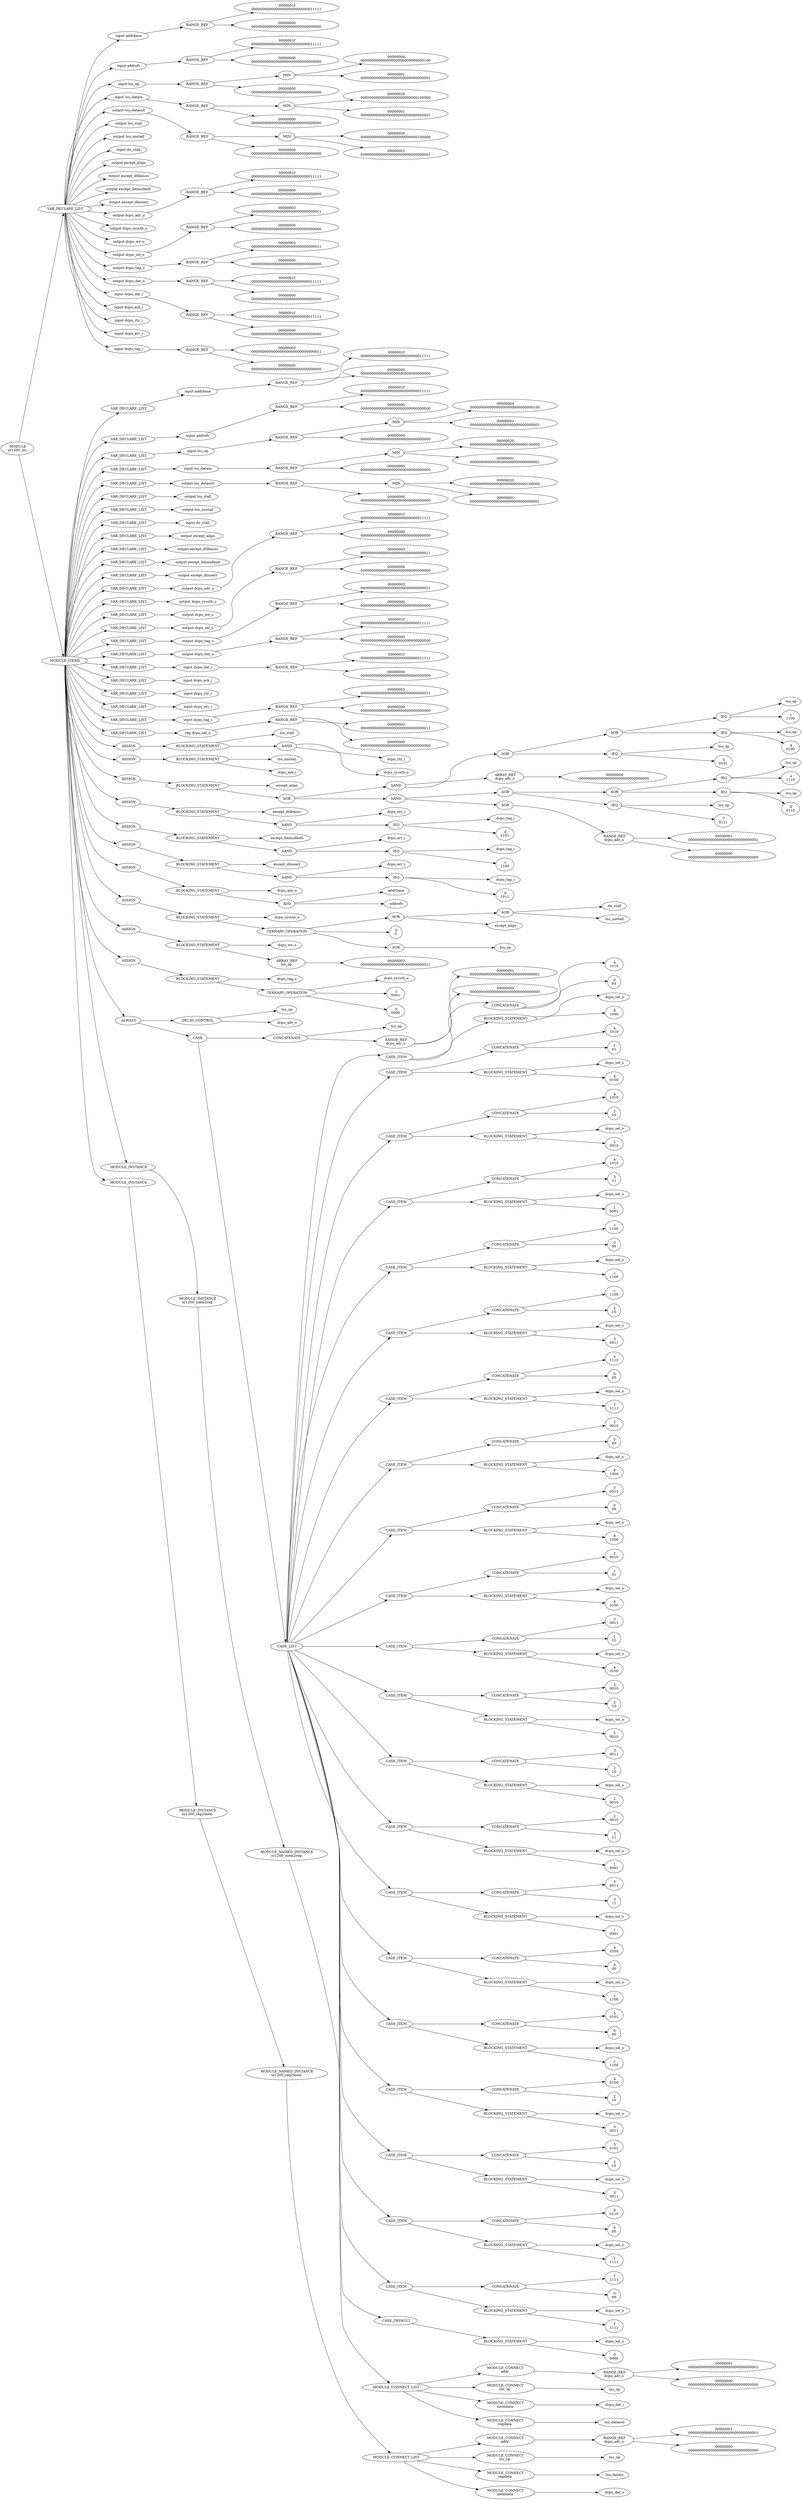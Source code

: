 digraph G {	
rankdir=LR;	
ranksep=.25;
	0 [label=< MODULE<br/>or1200_lsu>];
	1 [label=< VAR_DECLARE_LIST>];
	0 -> 1;
	2 [label=< input addrbase>];
	1 -> 2;
	3 [label=<RANGE_REF>];
	2 -> 3;
	4 [label=< 0000001f<br/>00000000000000000000000000011111>];
	3 -> 4;
	5 [label=< 00000000<br/>00000000000000000000000000000000>];
	3 -> 5;
	6 [label=< input addrofs>];
	1 -> 6;
	7 [label=<RANGE_REF>];
	6 -> 7;
	8 [label=< 0000001f<br/>00000000000000000000000000011111>];
	7 -> 8;
	9 [label=< 00000000<br/>00000000000000000000000000000000>];
	7 -> 9;
	10 [label=< input lsu_op>];
	1 -> 10;
	11 [label=<RANGE_REF>];
	10 -> 11;
	12 [label=< MIN>];
	11 -> 12;
	13 [label=< 00000004<br/>00000000000000000000000000000100>];
	12 -> 13;
	14 [label=< 00000001<br/>00000000000000000000000000000001>];
	12 -> 14;
	15 [label=< 00000000<br/>00000000000000000000000000000000>];
	11 -> 15;
	16 [label=< input lsu_datain>];
	1 -> 16;
	17 [label=<RANGE_REF>];
	16 -> 17;
	18 [label=< MIN>];
	17 -> 18;
	19 [label=< 00000020<br/>00000000000000000000000000100000>];
	18 -> 19;
	20 [label=< 00000001<br/>00000000000000000000000000000001>];
	18 -> 20;
	21 [label=< 00000000<br/>00000000000000000000000000000000>];
	17 -> 21;
	22 [label=< output lsu_dataout>];
	1 -> 22;
	23 [label=<RANGE_REF>];
	22 -> 23;
	24 [label=< MIN>];
	23 -> 24;
	25 [label=< 00000020<br/>00000000000000000000000000100000>];
	24 -> 25;
	26 [label=< 00000001<br/>00000000000000000000000000000001>];
	24 -> 26;
	27 [label=< 00000000<br/>00000000000000000000000000000000>];
	23 -> 27;
	28 [label=< output lsu_stall>];
	1 -> 28;
	29 [label=< output lsu_unstall>];
	1 -> 29;
	30 [label=< input du_stall>];
	1 -> 30;
	31 [label=< output except_align>];
	1 -> 31;
	32 [label=< output except_dtlbmiss>];
	1 -> 32;
	33 [label=< output except_dmmufault>];
	1 -> 33;
	34 [label=< output except_dbuserr>];
	1 -> 34;
	35 [label=< output dcpu_adr_o>];
	1 -> 35;
	36 [label=<RANGE_REF>];
	35 -> 36;
	37 [label=< 0000001f<br/>00000000000000000000000000011111>];
	36 -> 37;
	38 [label=< 00000000<br/>00000000000000000000000000000000>];
	36 -> 38;
	39 [label=< output dcpu_cycstb_o>];
	1 -> 39;
	40 [label=< output dcpu_we_o>];
	1 -> 40;
	41 [label=< output dcpu_sel_o>];
	1 -> 41;
	42 [label=<RANGE_REF>];
	41 -> 42;
	43 [label=< 00000003<br/>00000000000000000000000000000011>];
	42 -> 43;
	44 [label=< 00000000<br/>00000000000000000000000000000000>];
	42 -> 44;
	45 [label=< output dcpu_tag_o>];
	1 -> 45;
	46 [label=<RANGE_REF>];
	45 -> 46;
	47 [label=< 00000003<br/>00000000000000000000000000000011>];
	46 -> 47;
	48 [label=< 00000000<br/>00000000000000000000000000000000>];
	46 -> 48;
	49 [label=< output dcpu_dat_o>];
	1 -> 49;
	50 [label=<RANGE_REF>];
	49 -> 50;
	51 [label=< 0000001f<br/>00000000000000000000000000011111>];
	50 -> 51;
	52 [label=< 00000000<br/>00000000000000000000000000000000>];
	50 -> 52;
	53 [label=< input dcpu_dat_i>];
	1 -> 53;
	54 [label=<RANGE_REF>];
	53 -> 54;
	55 [label=< 0000001f<br/>00000000000000000000000000011111>];
	54 -> 55;
	56 [label=< 00000000<br/>00000000000000000000000000000000>];
	54 -> 56;
	57 [label=< input dcpu_ack_i>];
	1 -> 57;
	58 [label=< input dcpu_rty_i>];
	1 -> 58;
	59 [label=< input dcpu_err_i>];
	1 -> 59;
	60 [label=< input dcpu_tag_i>];
	1 -> 60;
	61 [label=<RANGE_REF>];
	60 -> 61;
	62 [label=< 00000003<br/>00000000000000000000000000000011>];
	61 -> 62;
	63 [label=< 00000000<br/>00000000000000000000000000000000>];
	61 -> 63;
	64 [label=< MODULE_ITEMS>];
	0 -> 64;
	65 [label=< VAR_DECLARE_LIST>];
	64 -> 65;
	66 [label=< input addrbase>];
	65 -> 66;
	67 [label=<RANGE_REF>];
	66 -> 67;
	68 [label=< 0000001f<br/>00000000000000000000000000011111>];
	67 -> 68;
	69 [label=< 00000000<br/>00000000000000000000000000000000>];
	67 -> 69;
	70 [label=< VAR_DECLARE_LIST>];
	64 -> 70;
	71 [label=< input addrofs>];
	70 -> 71;
	72 [label=<RANGE_REF>];
	71 -> 72;
	73 [label=< 0000001f<br/>00000000000000000000000000011111>];
	72 -> 73;
	74 [label=< 00000000<br/>00000000000000000000000000000000>];
	72 -> 74;
	75 [label=< VAR_DECLARE_LIST>];
	64 -> 75;
	76 [label=< input lsu_op>];
	75 -> 76;
	77 [label=<RANGE_REF>];
	76 -> 77;
	78 [label=< MIN>];
	77 -> 78;
	79 [label=< 00000004<br/>00000000000000000000000000000100>];
	78 -> 79;
	80 [label=< 00000001<br/>00000000000000000000000000000001>];
	78 -> 80;
	81 [label=< 00000000<br/>00000000000000000000000000000000>];
	77 -> 81;
	82 [label=< VAR_DECLARE_LIST>];
	64 -> 82;
	83 [label=< input lsu_datain>];
	82 -> 83;
	84 [label=<RANGE_REF>];
	83 -> 84;
	85 [label=< MIN>];
	84 -> 85;
	86 [label=< 00000020<br/>00000000000000000000000000100000>];
	85 -> 86;
	87 [label=< 00000001<br/>00000000000000000000000000000001>];
	85 -> 87;
	88 [label=< 00000000<br/>00000000000000000000000000000000>];
	84 -> 88;
	89 [label=< VAR_DECLARE_LIST>];
	64 -> 89;
	90 [label=< output lsu_dataout>];
	89 -> 90;
	91 [label=<RANGE_REF>];
	90 -> 91;
	92 [label=< MIN>];
	91 -> 92;
	93 [label=< 00000020<br/>00000000000000000000000000100000>];
	92 -> 93;
	94 [label=< 00000001<br/>00000000000000000000000000000001>];
	92 -> 94;
	95 [label=< 00000000<br/>00000000000000000000000000000000>];
	91 -> 95;
	96 [label=< VAR_DECLARE_LIST>];
	64 -> 96;
	97 [label=< output lsu_stall>];
	96 -> 97;
	98 [label=< VAR_DECLARE_LIST>];
	64 -> 98;
	99 [label=< output lsu_unstall>];
	98 -> 99;
	100 [label=< VAR_DECLARE_LIST>];
	64 -> 100;
	101 [label=< input du_stall>];
	100 -> 101;
	102 [label=< VAR_DECLARE_LIST>];
	64 -> 102;
	103 [label=< output except_align>];
	102 -> 103;
	104 [label=< VAR_DECLARE_LIST>];
	64 -> 104;
	105 [label=< output except_dtlbmiss>];
	104 -> 105;
	106 [label=< VAR_DECLARE_LIST>];
	64 -> 106;
	107 [label=< output except_dmmufault>];
	106 -> 107;
	108 [label=< VAR_DECLARE_LIST>];
	64 -> 108;
	109 [label=< output except_dbuserr>];
	108 -> 109;
	110 [label=< VAR_DECLARE_LIST>];
	64 -> 110;
	111 [label=< output dcpu_adr_o>];
	110 -> 111;
	112 [label=<RANGE_REF>];
	111 -> 112;
	113 [label=< 0000001f<br/>00000000000000000000000000011111>];
	112 -> 113;
	114 [label=< 00000000<br/>00000000000000000000000000000000>];
	112 -> 114;
	115 [label=< VAR_DECLARE_LIST>];
	64 -> 115;
	116 [label=< output dcpu_cycstb_o>];
	115 -> 116;
	117 [label=< VAR_DECLARE_LIST>];
	64 -> 117;
	118 [label=< output dcpu_we_o>];
	117 -> 118;
	119 [label=< VAR_DECLARE_LIST>];
	64 -> 119;
	120 [label=< output dcpu_sel_o>];
	119 -> 120;
	121 [label=<RANGE_REF>];
	120 -> 121;
	122 [label=< 00000003<br/>00000000000000000000000000000011>];
	121 -> 122;
	123 [label=< 00000000<br/>00000000000000000000000000000000>];
	121 -> 123;
	124 [label=< VAR_DECLARE_LIST>];
	64 -> 124;
	125 [label=< output dcpu_tag_o>];
	124 -> 125;
	126 [label=<RANGE_REF>];
	125 -> 126;
	127 [label=< 00000003<br/>00000000000000000000000000000011>];
	126 -> 127;
	128 [label=< 00000000<br/>00000000000000000000000000000000>];
	126 -> 128;
	129 [label=< VAR_DECLARE_LIST>];
	64 -> 129;
	130 [label=< output dcpu_dat_o>];
	129 -> 130;
	131 [label=<RANGE_REF>];
	130 -> 131;
	132 [label=< 0000001f<br/>00000000000000000000000000011111>];
	131 -> 132;
	133 [label=< 00000000<br/>00000000000000000000000000000000>];
	131 -> 133;
	134 [label=< VAR_DECLARE_LIST>];
	64 -> 134;
	135 [label=< input dcpu_dat_i>];
	134 -> 135;
	136 [label=<RANGE_REF>];
	135 -> 136;
	137 [label=< 0000001f<br/>00000000000000000000000000011111>];
	136 -> 137;
	138 [label=< 00000000<br/>00000000000000000000000000000000>];
	136 -> 138;
	139 [label=< VAR_DECLARE_LIST>];
	64 -> 139;
	140 [label=< input dcpu_ack_i>];
	139 -> 140;
	141 [label=< VAR_DECLARE_LIST>];
	64 -> 141;
	142 [label=< input dcpu_rty_i>];
	141 -> 142;
	143 [label=< VAR_DECLARE_LIST>];
	64 -> 143;
	144 [label=< input dcpu_err_i>];
	143 -> 144;
	145 [label=< VAR_DECLARE_LIST>];
	64 -> 145;
	146 [label=< input dcpu_tag_i>];
	145 -> 146;
	147 [label=<RANGE_REF>];
	146 -> 147;
	148 [label=< 00000003<br/>00000000000000000000000000000011>];
	147 -> 148;
	149 [label=< 00000000<br/>00000000000000000000000000000000>];
	147 -> 149;
	150 [label=< VAR_DECLARE_LIST>];
	64 -> 150;
	151 [label=< reg dcpu_sel_o>];
	150 -> 151;
	152 [label=<RANGE_REF>];
	151 -> 152;
	153 [label=< 00000003<br/>00000000000000000000000000000011>];
	152 -> 153;
	154 [label=< 00000000<br/>00000000000000000000000000000000>];
	152 -> 154;
	155 [label=< ASSIGN>];
	64 -> 155;
	156 [label=< BLOCKING_STATEMENT>];
	155 -> 156;
	157 [label=< lsu_stall>];
	156 -> 157;
	158 [label=< bAND>];
	156 -> 158;
	159 [label=< dcpu_rty_i>];
	158 -> 159;
	160 [label=< dcpu_cycstb_o>];
	158 -> 160;
	161 [label=< ASSIGN>];
	64 -> 161;
	162 [label=< BLOCKING_STATEMENT>];
	161 -> 162;
	163 [label=< lsu_unstall>];
	162 -> 163;
	164 [label=< dcpu_ack_i>];
	162 -> 164;
	165 [label=< ASSIGN>];
	64 -> 165;
	166 [label=< BLOCKING_STATEMENT>];
	165 -> 166;
	167 [label=< except_align>];
	166 -> 167;
	168 [label=< bOR>];
	166 -> 168;
	169 [label=< bAND>];
	168 -> 169;
	170 [label=< bOR>];
	169 -> 170;
	171 [label=< bOR>];
	170 -> 171;
	172 [label=< lEQ>];
	171 -> 172;
	173 [label=< lsu_op>];
	172 -> 173;
	174 [label=< c<br/>1100>];
	172 -> 174;
	175 [label=< lEQ>];
	171 -> 175;
	176 [label=< lsu_op>];
	175 -> 176;
	177 [label=< 4<br/>0100>];
	175 -> 177;
	178 [label=< lEQ>];
	170 -> 178;
	179 [label=< lsu_op>];
	178 -> 179;
	180 [label=< 5<br/>0101>];
	178 -> 180;
	181 [label=< ARRAY_REF<br/>dcpu_adr_o>];
	169 -> 181;
	182 [label=< 00000000<br/>00000000000000000000000000000000>];
	181 -> 182;
	183 [label=< bAND>];
	168 -> 183;
	184 [label=< bOR>];
	183 -> 184;
	185 [label=< bOR>];
	184 -> 185;
	186 [label=< lEQ>];
	185 -> 186;
	187 [label=< lsu_op>];
	186 -> 187;
	188 [label=< e<br/>1110>];
	186 -> 188;
	189 [label=< lEQ>];
	185 -> 189;
	190 [label=< lsu_op>];
	189 -> 190;
	191 [label=< 6<br/>0110>];
	189 -> 191;
	192 [label=< lEQ>];
	184 -> 192;
	193 [label=< lsu_op>];
	192 -> 193;
	194 [label=< 7<br/>0111>];
	192 -> 194;
	195 [label=< bOR>];
	183 -> 195;
	196 [label=< RANGE_REF<br/>dcpu_adr_o>];
	195 -> 196;
	197 [label=< 00000001<br/>00000000000000000000000000000001>];
	196 -> 197;
	198 [label=< 00000000<br/>00000000000000000000000000000000>];
	196 -> 198;
	199 [label=< ASSIGN>];
	64 -> 199;
	200 [label=< BLOCKING_STATEMENT>];
	199 -> 200;
	201 [label=< except_dtlbmiss>];
	200 -> 201;
	202 [label=< bAND>];
	200 -> 202;
	203 [label=< dcpu_err_i>];
	202 -> 203;
	204 [label=< lEQ>];
	202 -> 204;
	205 [label=< dcpu_tag_i>];
	204 -> 205;
	206 [label=< d<br/>1101>];
	204 -> 206;
	207 [label=< ASSIGN>];
	64 -> 207;
	208 [label=< BLOCKING_STATEMENT>];
	207 -> 208;
	209 [label=< except_dmmufault>];
	208 -> 209;
	210 [label=< bAND>];
	208 -> 210;
	211 [label=< dcpu_err_i>];
	210 -> 211;
	212 [label=< lEQ>];
	210 -> 212;
	213 [label=< dcpu_tag_i>];
	212 -> 213;
	214 [label=< c<br/>1100>];
	212 -> 214;
	215 [label=< ASSIGN>];
	64 -> 215;
	216 [label=< BLOCKING_STATEMENT>];
	215 -> 216;
	217 [label=< except_dbuserr>];
	216 -> 217;
	218 [label=< bAND>];
	216 -> 218;
	219 [label=< dcpu_err_i>];
	218 -> 219;
	220 [label=< lEQ>];
	218 -> 220;
	221 [label=< dcpu_tag_i>];
	220 -> 221;
	222 [label=< b<br/>1011>];
	220 -> 222;
	223 [label=< ASSIGN>];
	64 -> 223;
	224 [label=< BLOCKING_STATEMENT>];
	223 -> 224;
	225 [label=< dcpu_adr_o>];
	224 -> 225;
	226 [label=< ADD>];
	224 -> 226;
	227 [label=< addrbase>];
	226 -> 227;
	228 [label=< addrofs>];
	226 -> 228;
	229 [label=< ASSIGN>];
	64 -> 229;
	230 [label=< BLOCKING_STATEMENT>];
	229 -> 230;
	231 [label=< dcpu_cycstb_o>];
	230 -> 231;
	232 [label=< TERNARY_OPERATION>];
	230 -> 232;
	233 [label=< bOR>];
	232 -> 233;
	234 [label=< bOR>];
	233 -> 234;
	235 [label=< du_stall>];
	234 -> 235;
	236 [label=< lsu_unstall>];
	234 -> 236;
	237 [label=< except_align>];
	233 -> 237;
	238 [label=< 0<br/>0>];
	232 -> 238;
	239 [label=< bOR>];
	232 -> 239;
	240 [label=< lsu_op>];
	239 -> 240;
	241 [label=< ASSIGN>];
	64 -> 241;
	242 [label=< BLOCKING_STATEMENT>];
	241 -> 242;
	243 [label=< dcpu_we_o>];
	242 -> 243;
	244 [label=< ARRAY_REF<br/>lsu_op>];
	242 -> 244;
	245 [label=< 00000003<br/>00000000000000000000000000000011>];
	244 -> 245;
	246 [label=< ASSIGN>];
	64 -> 246;
	247 [label=< BLOCKING_STATEMENT>];
	246 -> 247;
	248 [label=< dcpu_tag_o>];
	247 -> 248;
	249 [label=< TERNARY_OPERATION>];
	247 -> 249;
	250 [label=< dcpu_cycstb_o>];
	249 -> 250;
	251 [label=< 1<br/>0001>];
	249 -> 251;
	252 [label=< 0<br/>0000>];
	249 -> 252;
	253 [label=< ALWAYS>];
	64 -> 253;
	254 [label=< DELAY_CONTROL>];
	253 -> 254;
	255 [label=< lsu_op>];
	254 -> 255;
	256 [label=< dcpu_adr_o>];
	254 -> 256;
	257 [label=< CASE>];
	253 -> 257;
	258 [label=< CONCATENATE>];
	257 -> 258;
	259 [label=< lsu_op>];
	258 -> 259;
	260 [label=< RANGE_REF<br/>dcpu_adr_o>];
	258 -> 260;
	261 [label=< 00000001<br/>00000000000000000000000000000001>];
	260 -> 261;
	262 [label=< 00000000<br/>00000000000000000000000000000000>];
	260 -> 262;
	263 [label=< CASE_LIST>];
	257 -> 263;
	264 [label=< CASE_ITEM>];
	263 -> 264;
	265 [label=< CONCATENATE>];
	264 -> 265;
	266 [label=< a<br/>1010>];
	265 -> 266;
	267 [label=< 0<br/>00>];
	265 -> 267;
	268 [label=< BLOCKING_STATEMENT>];
	264 -> 268;
	269 [label=< dcpu_sel_o>];
	268 -> 269;
	270 [label=< 8<br/>1000>];
	268 -> 270;
	271 [label=< CASE_ITEM>];
	263 -> 271;
	272 [label=< CONCATENATE>];
	271 -> 272;
	273 [label=< a<br/>1010>];
	272 -> 273;
	274 [label=< 1<br/>01>];
	272 -> 274;
	275 [label=< BLOCKING_STATEMENT>];
	271 -> 275;
	276 [label=< dcpu_sel_o>];
	275 -> 276;
	277 [label=< 4<br/>0100>];
	275 -> 277;
	278 [label=< CASE_ITEM>];
	263 -> 278;
	279 [label=< CONCATENATE>];
	278 -> 279;
	280 [label=< a<br/>1010>];
	279 -> 280;
	281 [label=< 2<br/>10>];
	279 -> 281;
	282 [label=< BLOCKING_STATEMENT>];
	278 -> 282;
	283 [label=< dcpu_sel_o>];
	282 -> 283;
	284 [label=< 2<br/>0010>];
	282 -> 284;
	285 [label=< CASE_ITEM>];
	263 -> 285;
	286 [label=< CONCATENATE>];
	285 -> 286;
	287 [label=< a<br/>1010>];
	286 -> 287;
	288 [label=< 3<br/>11>];
	286 -> 288;
	289 [label=< BLOCKING_STATEMENT>];
	285 -> 289;
	290 [label=< dcpu_sel_o>];
	289 -> 290;
	291 [label=< 1<br/>0001>];
	289 -> 291;
	292 [label=< CASE_ITEM>];
	263 -> 292;
	293 [label=< CONCATENATE>];
	292 -> 293;
	294 [label=< c<br/>1100>];
	293 -> 294;
	295 [label=< 0<br/>00>];
	293 -> 295;
	296 [label=< BLOCKING_STATEMENT>];
	292 -> 296;
	297 [label=< dcpu_sel_o>];
	296 -> 297;
	298 [label=< c<br/>1100>];
	296 -> 298;
	299 [label=< CASE_ITEM>];
	263 -> 299;
	300 [label=< CONCATENATE>];
	299 -> 300;
	301 [label=< c<br/>1100>];
	300 -> 301;
	302 [label=< 2<br/>10>];
	300 -> 302;
	303 [label=< BLOCKING_STATEMENT>];
	299 -> 303;
	304 [label=< dcpu_sel_o>];
	303 -> 304;
	305 [label=< 3<br/>0011>];
	303 -> 305;
	306 [label=< CASE_ITEM>];
	263 -> 306;
	307 [label=< CONCATENATE>];
	306 -> 307;
	308 [label=< e<br/>1110>];
	307 -> 308;
	309 [label=< 0<br/>00>];
	307 -> 309;
	310 [label=< BLOCKING_STATEMENT>];
	306 -> 310;
	311 [label=< dcpu_sel_o>];
	310 -> 311;
	312 [label=< f<br/>1111>];
	310 -> 312;
	313 [label=< CASE_ITEM>];
	263 -> 313;
	314 [label=< CONCATENATE>];
	313 -> 314;
	315 [label=< 2<br/>0010>];
	314 -> 315;
	316 [label=< 0<br/>00>];
	314 -> 316;
	317 [label=< BLOCKING_STATEMENT>];
	313 -> 317;
	318 [label=< dcpu_sel_o>];
	317 -> 318;
	319 [label=< 8<br/>1000>];
	317 -> 319;
	320 [label=< CASE_ITEM>];
	263 -> 320;
	321 [label=< CONCATENATE>];
	320 -> 321;
	322 [label=< 3<br/>0011>];
	321 -> 322;
	323 [label=< 0<br/>00>];
	321 -> 323;
	324 [label=< BLOCKING_STATEMENT>];
	320 -> 324;
	325 [label=< dcpu_sel_o>];
	324 -> 325;
	326 [label=< 8<br/>1000>];
	324 -> 326;
	327 [label=< CASE_ITEM>];
	263 -> 327;
	328 [label=< CONCATENATE>];
	327 -> 328;
	329 [label=< 2<br/>0010>];
	328 -> 329;
	330 [label=< 1<br/>01>];
	328 -> 330;
	331 [label=< BLOCKING_STATEMENT>];
	327 -> 331;
	332 [label=< dcpu_sel_o>];
	331 -> 332;
	333 [label=< 4<br/>0100>];
	331 -> 333;
	334 [label=< CASE_ITEM>];
	263 -> 334;
	335 [label=< CONCATENATE>];
	334 -> 335;
	336 [label=< 3<br/>0011>];
	335 -> 336;
	337 [label=< 1<br/>01>];
	335 -> 337;
	338 [label=< BLOCKING_STATEMENT>];
	334 -> 338;
	339 [label=< dcpu_sel_o>];
	338 -> 339;
	340 [label=< 4<br/>0100>];
	338 -> 340;
	341 [label=< CASE_ITEM>];
	263 -> 341;
	342 [label=< CONCATENATE>];
	341 -> 342;
	343 [label=< 2<br/>0010>];
	342 -> 343;
	344 [label=< 2<br/>10>];
	342 -> 344;
	345 [label=< BLOCKING_STATEMENT>];
	341 -> 345;
	346 [label=< dcpu_sel_o>];
	345 -> 346;
	347 [label=< 2<br/>0010>];
	345 -> 347;
	348 [label=< CASE_ITEM>];
	263 -> 348;
	349 [label=< CONCATENATE>];
	348 -> 349;
	350 [label=< 3<br/>0011>];
	349 -> 350;
	351 [label=< 2<br/>10>];
	349 -> 351;
	352 [label=< BLOCKING_STATEMENT>];
	348 -> 352;
	353 [label=< dcpu_sel_o>];
	352 -> 353;
	354 [label=< 2<br/>0010>];
	352 -> 354;
	355 [label=< CASE_ITEM>];
	263 -> 355;
	356 [label=< CONCATENATE>];
	355 -> 356;
	357 [label=< 2<br/>0010>];
	356 -> 357;
	358 [label=< 3<br/>11>];
	356 -> 358;
	359 [label=< BLOCKING_STATEMENT>];
	355 -> 359;
	360 [label=< dcpu_sel_o>];
	359 -> 360;
	361 [label=< 1<br/>0001>];
	359 -> 361;
	362 [label=< CASE_ITEM>];
	263 -> 362;
	363 [label=< CONCATENATE>];
	362 -> 363;
	364 [label=< 3<br/>0011>];
	363 -> 364;
	365 [label=< 3<br/>11>];
	363 -> 365;
	366 [label=< BLOCKING_STATEMENT>];
	362 -> 366;
	367 [label=< dcpu_sel_o>];
	366 -> 367;
	368 [label=< 1<br/>0001>];
	366 -> 368;
	369 [label=< CASE_ITEM>];
	263 -> 369;
	370 [label=< CONCATENATE>];
	369 -> 370;
	371 [label=< 4<br/>0100>];
	370 -> 371;
	372 [label=< 0<br/>00>];
	370 -> 372;
	373 [label=< BLOCKING_STATEMENT>];
	369 -> 373;
	374 [label=< dcpu_sel_o>];
	373 -> 374;
	375 [label=< c<br/>1100>];
	373 -> 375;
	376 [label=< CASE_ITEM>];
	263 -> 376;
	377 [label=< CONCATENATE>];
	376 -> 377;
	378 [label=< 5<br/>0101>];
	377 -> 378;
	379 [label=< 0<br/>00>];
	377 -> 379;
	380 [label=< BLOCKING_STATEMENT>];
	376 -> 380;
	381 [label=< dcpu_sel_o>];
	380 -> 381;
	382 [label=< c<br/>1100>];
	380 -> 382;
	383 [label=< CASE_ITEM>];
	263 -> 383;
	384 [label=< CONCATENATE>];
	383 -> 384;
	385 [label=< 4<br/>0100>];
	384 -> 385;
	386 [label=< 2<br/>10>];
	384 -> 386;
	387 [label=< BLOCKING_STATEMENT>];
	383 -> 387;
	388 [label=< dcpu_sel_o>];
	387 -> 388;
	389 [label=< 3<br/>0011>];
	387 -> 389;
	390 [label=< CASE_ITEM>];
	263 -> 390;
	391 [label=< CONCATENATE>];
	390 -> 391;
	392 [label=< 5<br/>0101>];
	391 -> 392;
	393 [label=< 2<br/>10>];
	391 -> 393;
	394 [label=< BLOCKING_STATEMENT>];
	390 -> 394;
	395 [label=< dcpu_sel_o>];
	394 -> 395;
	396 [label=< 3<br/>0011>];
	394 -> 396;
	397 [label=< CASE_ITEM>];
	263 -> 397;
	398 [label=< CONCATENATE>];
	397 -> 398;
	399 [label=< 6<br/>0110>];
	398 -> 399;
	400 [label=< 0<br/>00>];
	398 -> 400;
	401 [label=< BLOCKING_STATEMENT>];
	397 -> 401;
	402 [label=< dcpu_sel_o>];
	401 -> 402;
	403 [label=< f<br/>1111>];
	401 -> 403;
	404 [label=< CASE_ITEM>];
	263 -> 404;
	405 [label=< CONCATENATE>];
	404 -> 405;
	406 [label=< f<br/>1111>];
	405 -> 406;
	407 [label=< 0<br/>00>];
	405 -> 407;
	408 [label=< BLOCKING_STATEMENT>];
	404 -> 408;
	409 [label=< dcpu_sel_o>];
	408 -> 409;
	410 [label=< f<br/>1111>];
	408 -> 410;
	411 [label=< CASE_DEFAULT>];
	263 -> 411;
	412 [label=< BLOCKING_STATEMENT>];
	411 -> 412;
	413 [label=< dcpu_sel_o>];
	412 -> 413;
	414 [label=< 0<br/>0000>];
	412 -> 414;
	415 [label=< MODULE_INSTANCE>];
	64 -> 415;
	416 [label=< MODULE_INSTANCE<br/>or1200_mem2reg>];
	415 -> 416;
	417 [label=< MODULE_NAMED_INSTANCE<br/>or1200_mem2reg>];
	416 -> 417;
	418 [label=< MODULE_CONNECT_LIST>];
	417 -> 418;
	419 [label=< MODULE_CONNECT<br/>addr>];
	418 -> 419;
	420 [label=< RANGE_REF<br/>dcpu_adr_o>];
	419 -> 420;
	421 [label=< 00000001<br/>00000000000000000000000000000001>];
	420 -> 421;
	422 [label=< 00000000<br/>00000000000000000000000000000000>];
	420 -> 422;
	423 [label=< MODULE_CONNECT<br/>lsu_op>];
	418 -> 423;
	424 [label=< lsu_op>];
	423 -> 424;
	425 [label=< MODULE_CONNECT<br/>memdata>];
	418 -> 425;
	426 [label=< dcpu_dat_i>];
	425 -> 426;
	427 [label=< MODULE_CONNECT<br/>regdata>];
	418 -> 427;
	428 [label=< lsu_dataout>];
	427 -> 428;
	429 [label=< MODULE_INSTANCE>];
	64 -> 429;
	430 [label=< MODULE_INSTANCE<br/>or1200_reg2mem>];
	429 -> 430;
	431 [label=< MODULE_NAMED_INSTANCE<br/>or1200_reg2mem>];
	430 -> 431;
	432 [label=< MODULE_CONNECT_LIST>];
	431 -> 432;
	433 [label=< MODULE_CONNECT<br/>addr>];
	432 -> 433;
	434 [label=< RANGE_REF<br/>dcpu_adr_o>];
	433 -> 434;
	435 [label=< 00000001<br/>00000000000000000000000000000001>];
	434 -> 435;
	436 [label=< 00000000<br/>00000000000000000000000000000000>];
	434 -> 436;
	437 [label=< MODULE_CONNECT<br/>lsu_op>];
	432 -> 437;
	438 [label=< lsu_op>];
	437 -> 438;
	439 [label=< MODULE_CONNECT<br/>regdata>];
	432 -> 439;
	440 [label=< lsu_datain>];
	439 -> 440;
	441 [label=< MODULE_CONNECT<br/>memdata>];
	432 -> 441;
	442 [label=< dcpu_dat_o>];
	441 -> 442;
}
